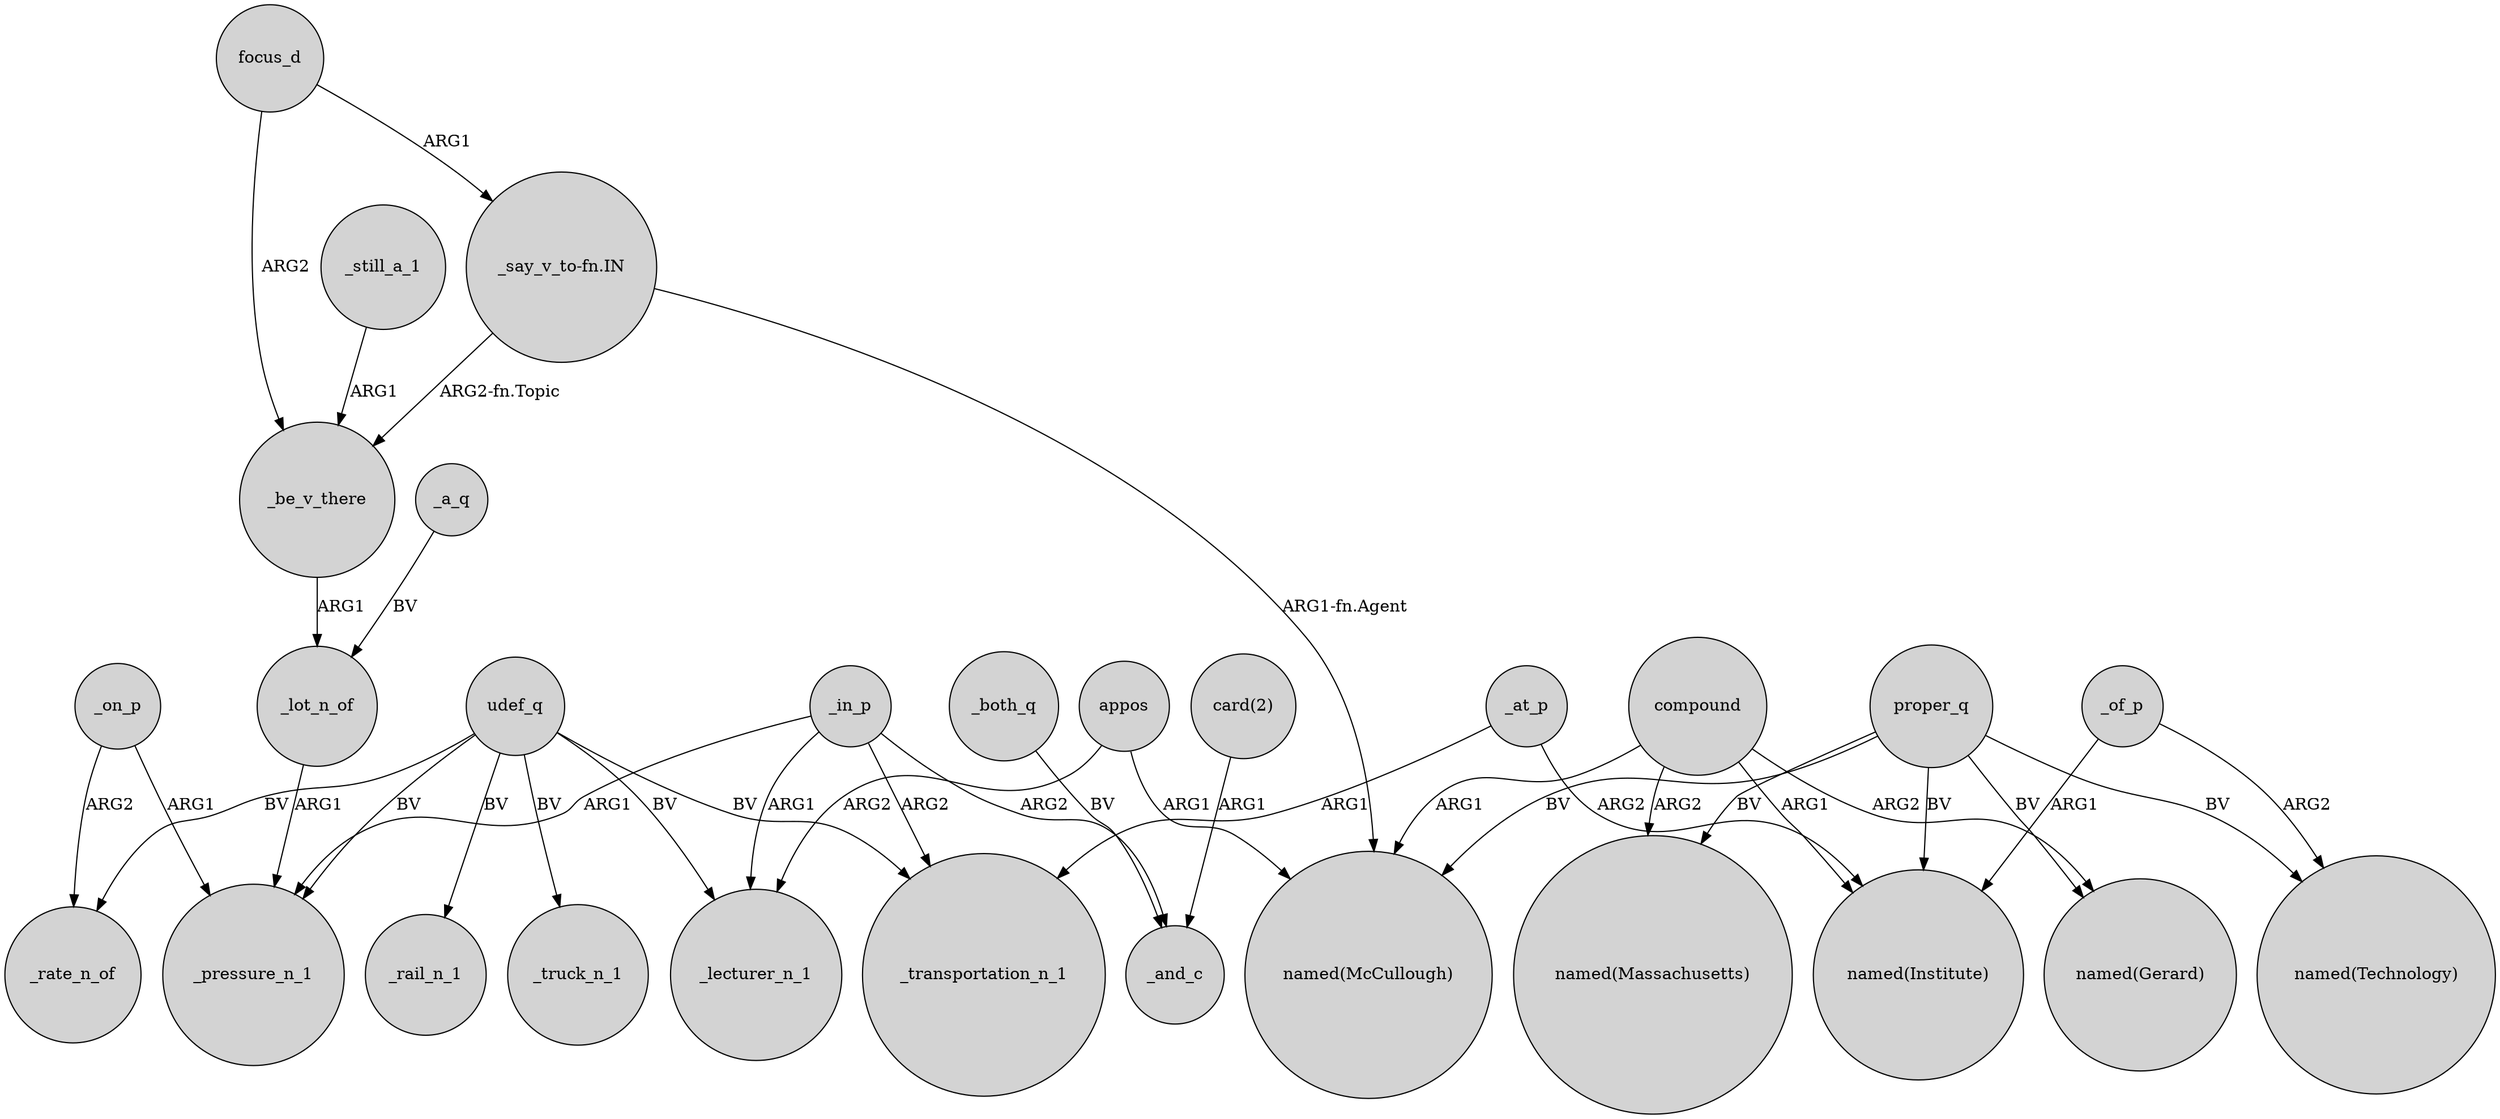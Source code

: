 digraph {
	node [shape=circle style=filled]
	_a_q -> _lot_n_of [label=BV]
	_still_a_1 -> _be_v_there [label=ARG1]
	udef_q -> _pressure_n_1 [label=BV]
	_of_p -> "named(Technology)" [label=ARG2]
	_both_q -> _and_c [label=BV]
	_of_p -> "named(Institute)" [label=ARG1]
	_on_p -> _rate_n_of [label=ARG2]
	compound -> "named(Massachusetts)" [label=ARG2]
	udef_q -> _transportation_n_1 [label=BV]
	appos -> "named(McCullough)" [label=ARG1]
	_in_p -> _lecturer_n_1 [label=ARG1]
	proper_q -> "named(Institute)" [label=BV]
	_on_p -> _pressure_n_1 [label=ARG1]
	compound -> "named(McCullough)" [label=ARG1]
	_be_v_there -> _lot_n_of [label=ARG1]
	proper_q -> "named(McCullough)" [label=BV]
	"card(2)" -> _and_c [label=ARG1]
	_in_p -> _transportation_n_1 [label=ARG2]
	_at_p -> "named(Institute)" [label=ARG2]
	_lot_n_of -> _pressure_n_1 [label=ARG1]
	udef_q -> _rate_n_of [label=BV]
	_in_p -> _pressure_n_1 [label=ARG1]
	compound -> "named(Institute)" [label=ARG1]
	udef_q -> _rail_n_1 [label=BV]
	udef_q -> _truck_n_1 [label=BV]
	"_say_v_to-fn.IN" -> _be_v_there [label="ARG2-fn.Topic"]
	proper_q -> "named(Gerard)" [label=BV]
	appos -> _lecturer_n_1 [label=ARG2]
	compound -> "named(Gerard)" [label=ARG2]
	"_say_v_to-fn.IN" -> "named(McCullough)" [label="ARG1-fn.Agent"]
	proper_q -> "named(Massachusetts)" [label=BV]
	proper_q -> "named(Technology)" [label=BV]
	_at_p -> _transportation_n_1 [label=ARG1]
	udef_q -> _lecturer_n_1 [label=BV]
	_in_p -> _and_c [label=ARG2]
	focus_d -> _be_v_there [label=ARG2]
	focus_d -> "_say_v_to-fn.IN" [label=ARG1]
}
